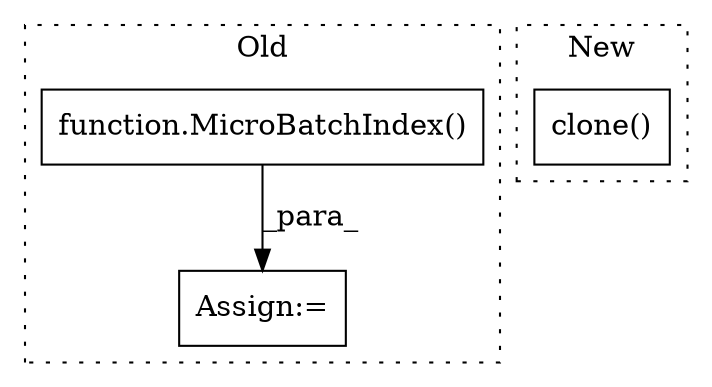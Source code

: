 digraph G {
subgraph cluster0 {
1 [label="function.MicroBatchIndex()" a="75" s="5737,5773" l="16,1" shape="box"];
3 [label="Assign:=" a="68" s="5734" l="3" shape="box"];
label = "Old";
style="dotted";
}
subgraph cluster1 {
2 [label="clone()" a="75" s="7774" l="31" shape="box"];
label = "New";
style="dotted";
}
1 -> 3 [label="_para_"];
}